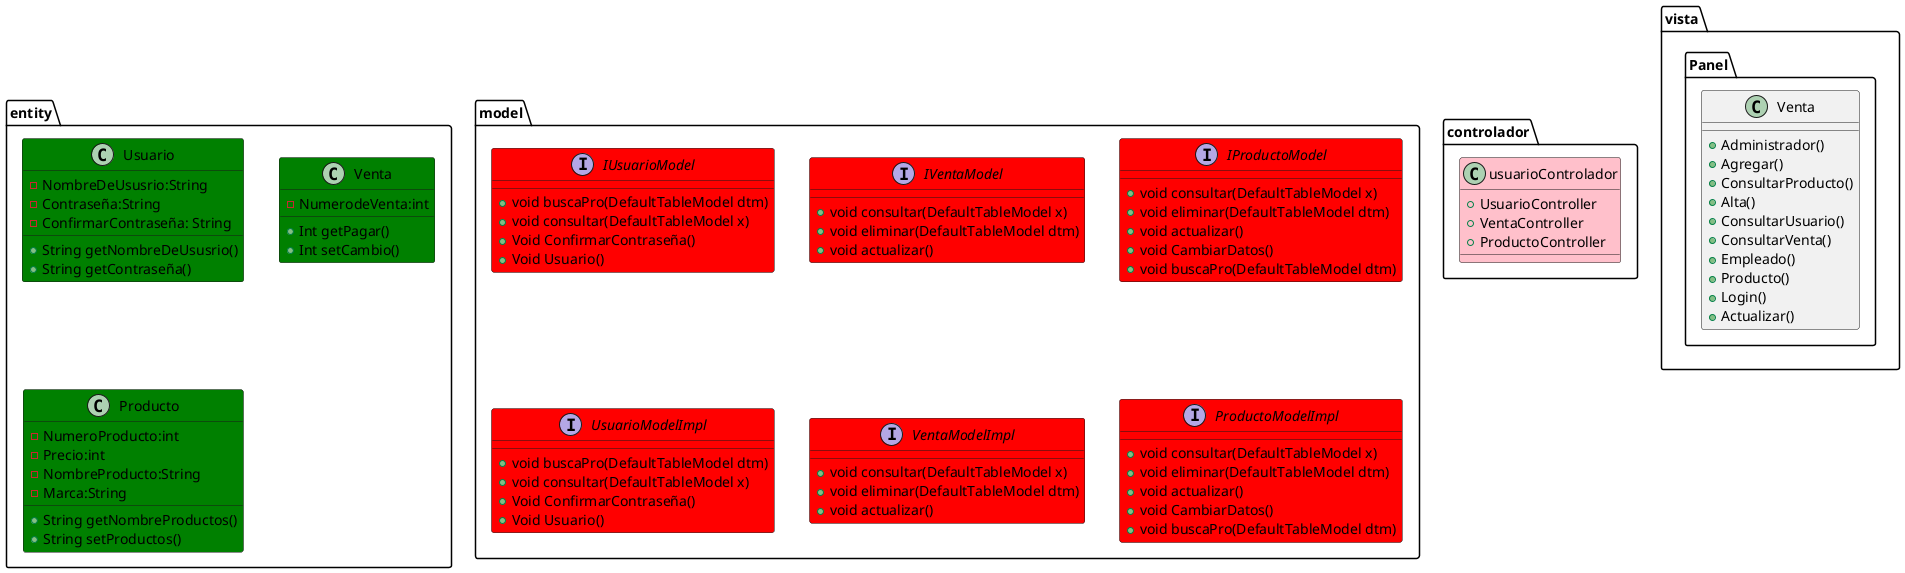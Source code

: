 @startuml
class entity.Usuario #green{
-NombreDeUsusrio:String
-Contraseña:String
-ConfirmarContraseña: String
+String getNombreDeUsusrio()
+String getContraseña()
}
class entity.Venta #green{
-NumerodeVenta:int
+Int getPagar()
+Int setCambio()



}
class entity.Producto #green{
-NumeroProducto:int
-Precio:int
-NombreProducto:String
-Marca:String
+String getNombreProductos()
+String setProductos()


}

interface model.IUsuarioModel #red {
+void buscaPro(DefaultTableModel dtm)
+void consultar(DefaultTableModel x)
+Void ConfirmarContraseña()
+Void Usuario()
}
interface model.IVentaModel #red{
+void consultar(DefaultTableModel x)
+void eliminar(DefaultTableModel dtm)
+void actualizar()
}
interface model.IProductoModel #red{
+void consultar(DefaultTableModel x)
+void eliminar(DefaultTableModel dtm)
+void actualizar()
+void CambiarDatos()
+void buscaPro(DefaultTableModel dtm)
}

interface model.UsuarioModelImpl #red {
+void buscaPro(DefaultTableModel dtm)
+void consultar(DefaultTableModel x)
+Void ConfirmarContraseña()
+Void Usuario()
}
interface model.VentaModelImpl #red{
+void consultar(DefaultTableModel x)
+void eliminar(DefaultTableModel dtm)
+void actualizar()
}
interface model.ProductoModelImpl #red{
+void consultar(DefaultTableModel x)
+void eliminar(DefaultTableModel dtm)
+void actualizar()
+void CambiarDatos()
+void buscaPro(DefaultTableModel dtm)
}
class controlador.usuarioControlador #pink{
+UsuarioController
+VentaController
+ProductoController
}

class vista.Panel.Venta {
+Administrador()
+Agregar()
+ConsultarProducto()
+Alta()
+ConsultarUsuario()
+ConsultarVenta()
+Empleado()
+Producto()
+Login()
+Actualizar()
}






@enduml
